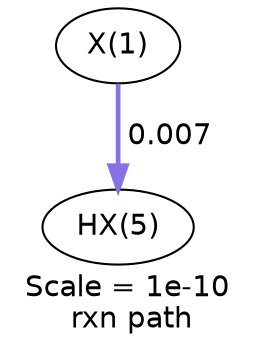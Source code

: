 digraph reaction_paths {
center=1;
s28 -> s29[fontname="Helvetica", style="setlinewidth(2.25)", arrowsize=1.13, color="0.7, 0.507, 0.9"
, label=" 0.007"];
s28 [ fontname="Helvetica", label="X(1)"];
s29 [ fontname="Helvetica", label="HX(5)"];
 label = "Scale = 1e-10\l rxn path";
 fontname = "Helvetica";
}
